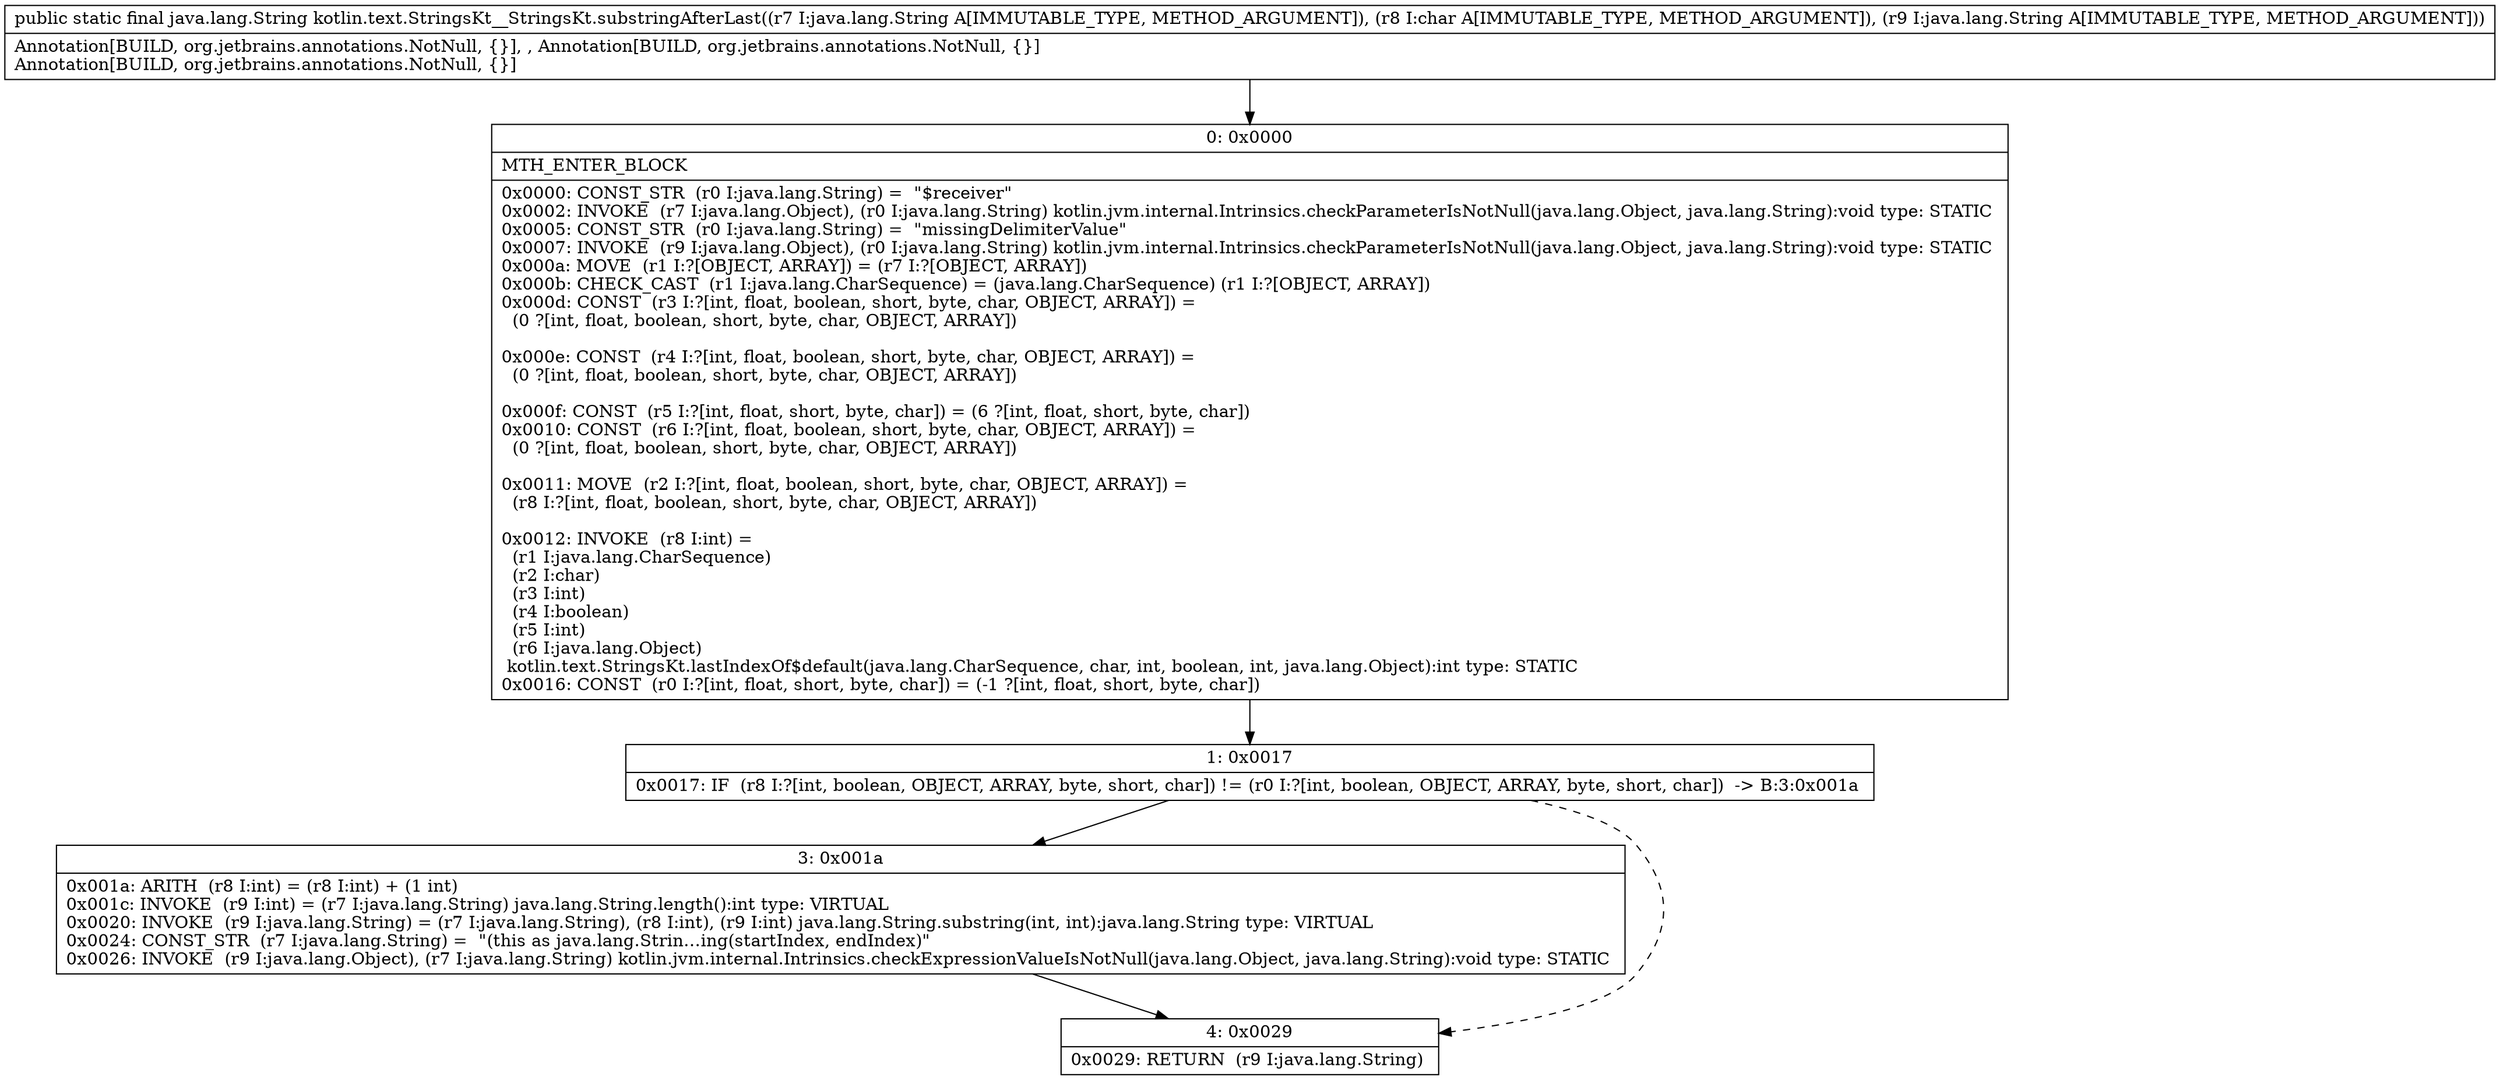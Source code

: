 digraph "CFG forkotlin.text.StringsKt__StringsKt.substringAfterLast(Ljava\/lang\/String;CLjava\/lang\/String;)Ljava\/lang\/String;" {
Node_0 [shape=record,label="{0\:\ 0x0000|MTH_ENTER_BLOCK\l|0x0000: CONST_STR  (r0 I:java.lang.String) =  \"$receiver\" \l0x0002: INVOKE  (r7 I:java.lang.Object), (r0 I:java.lang.String) kotlin.jvm.internal.Intrinsics.checkParameterIsNotNull(java.lang.Object, java.lang.String):void type: STATIC \l0x0005: CONST_STR  (r0 I:java.lang.String) =  \"missingDelimiterValue\" \l0x0007: INVOKE  (r9 I:java.lang.Object), (r0 I:java.lang.String) kotlin.jvm.internal.Intrinsics.checkParameterIsNotNull(java.lang.Object, java.lang.String):void type: STATIC \l0x000a: MOVE  (r1 I:?[OBJECT, ARRAY]) = (r7 I:?[OBJECT, ARRAY]) \l0x000b: CHECK_CAST  (r1 I:java.lang.CharSequence) = (java.lang.CharSequence) (r1 I:?[OBJECT, ARRAY]) \l0x000d: CONST  (r3 I:?[int, float, boolean, short, byte, char, OBJECT, ARRAY]) = \l  (0 ?[int, float, boolean, short, byte, char, OBJECT, ARRAY])\l \l0x000e: CONST  (r4 I:?[int, float, boolean, short, byte, char, OBJECT, ARRAY]) = \l  (0 ?[int, float, boolean, short, byte, char, OBJECT, ARRAY])\l \l0x000f: CONST  (r5 I:?[int, float, short, byte, char]) = (6 ?[int, float, short, byte, char]) \l0x0010: CONST  (r6 I:?[int, float, boolean, short, byte, char, OBJECT, ARRAY]) = \l  (0 ?[int, float, boolean, short, byte, char, OBJECT, ARRAY])\l \l0x0011: MOVE  (r2 I:?[int, float, boolean, short, byte, char, OBJECT, ARRAY]) = \l  (r8 I:?[int, float, boolean, short, byte, char, OBJECT, ARRAY])\l \l0x0012: INVOKE  (r8 I:int) = \l  (r1 I:java.lang.CharSequence)\l  (r2 I:char)\l  (r3 I:int)\l  (r4 I:boolean)\l  (r5 I:int)\l  (r6 I:java.lang.Object)\l kotlin.text.StringsKt.lastIndexOf$default(java.lang.CharSequence, char, int, boolean, int, java.lang.Object):int type: STATIC \l0x0016: CONST  (r0 I:?[int, float, short, byte, char]) = (\-1 ?[int, float, short, byte, char]) \l}"];
Node_1 [shape=record,label="{1\:\ 0x0017|0x0017: IF  (r8 I:?[int, boolean, OBJECT, ARRAY, byte, short, char]) != (r0 I:?[int, boolean, OBJECT, ARRAY, byte, short, char])  \-\> B:3:0x001a \l}"];
Node_3 [shape=record,label="{3\:\ 0x001a|0x001a: ARITH  (r8 I:int) = (r8 I:int) + (1 int) \l0x001c: INVOKE  (r9 I:int) = (r7 I:java.lang.String) java.lang.String.length():int type: VIRTUAL \l0x0020: INVOKE  (r9 I:java.lang.String) = (r7 I:java.lang.String), (r8 I:int), (r9 I:int) java.lang.String.substring(int, int):java.lang.String type: VIRTUAL \l0x0024: CONST_STR  (r7 I:java.lang.String) =  \"(this as java.lang.Strin…ing(startIndex, endIndex)\" \l0x0026: INVOKE  (r9 I:java.lang.Object), (r7 I:java.lang.String) kotlin.jvm.internal.Intrinsics.checkExpressionValueIsNotNull(java.lang.Object, java.lang.String):void type: STATIC \l}"];
Node_4 [shape=record,label="{4\:\ 0x0029|0x0029: RETURN  (r9 I:java.lang.String) \l}"];
MethodNode[shape=record,label="{public static final java.lang.String kotlin.text.StringsKt__StringsKt.substringAfterLast((r7 I:java.lang.String A[IMMUTABLE_TYPE, METHOD_ARGUMENT]), (r8 I:char A[IMMUTABLE_TYPE, METHOD_ARGUMENT]), (r9 I:java.lang.String A[IMMUTABLE_TYPE, METHOD_ARGUMENT]))  | Annotation[BUILD, org.jetbrains.annotations.NotNull, \{\}], , Annotation[BUILD, org.jetbrains.annotations.NotNull, \{\}]\lAnnotation[BUILD, org.jetbrains.annotations.NotNull, \{\}]\l}"];
MethodNode -> Node_0;
Node_0 -> Node_1;
Node_1 -> Node_3;
Node_1 -> Node_4[style=dashed];
Node_3 -> Node_4;
}

